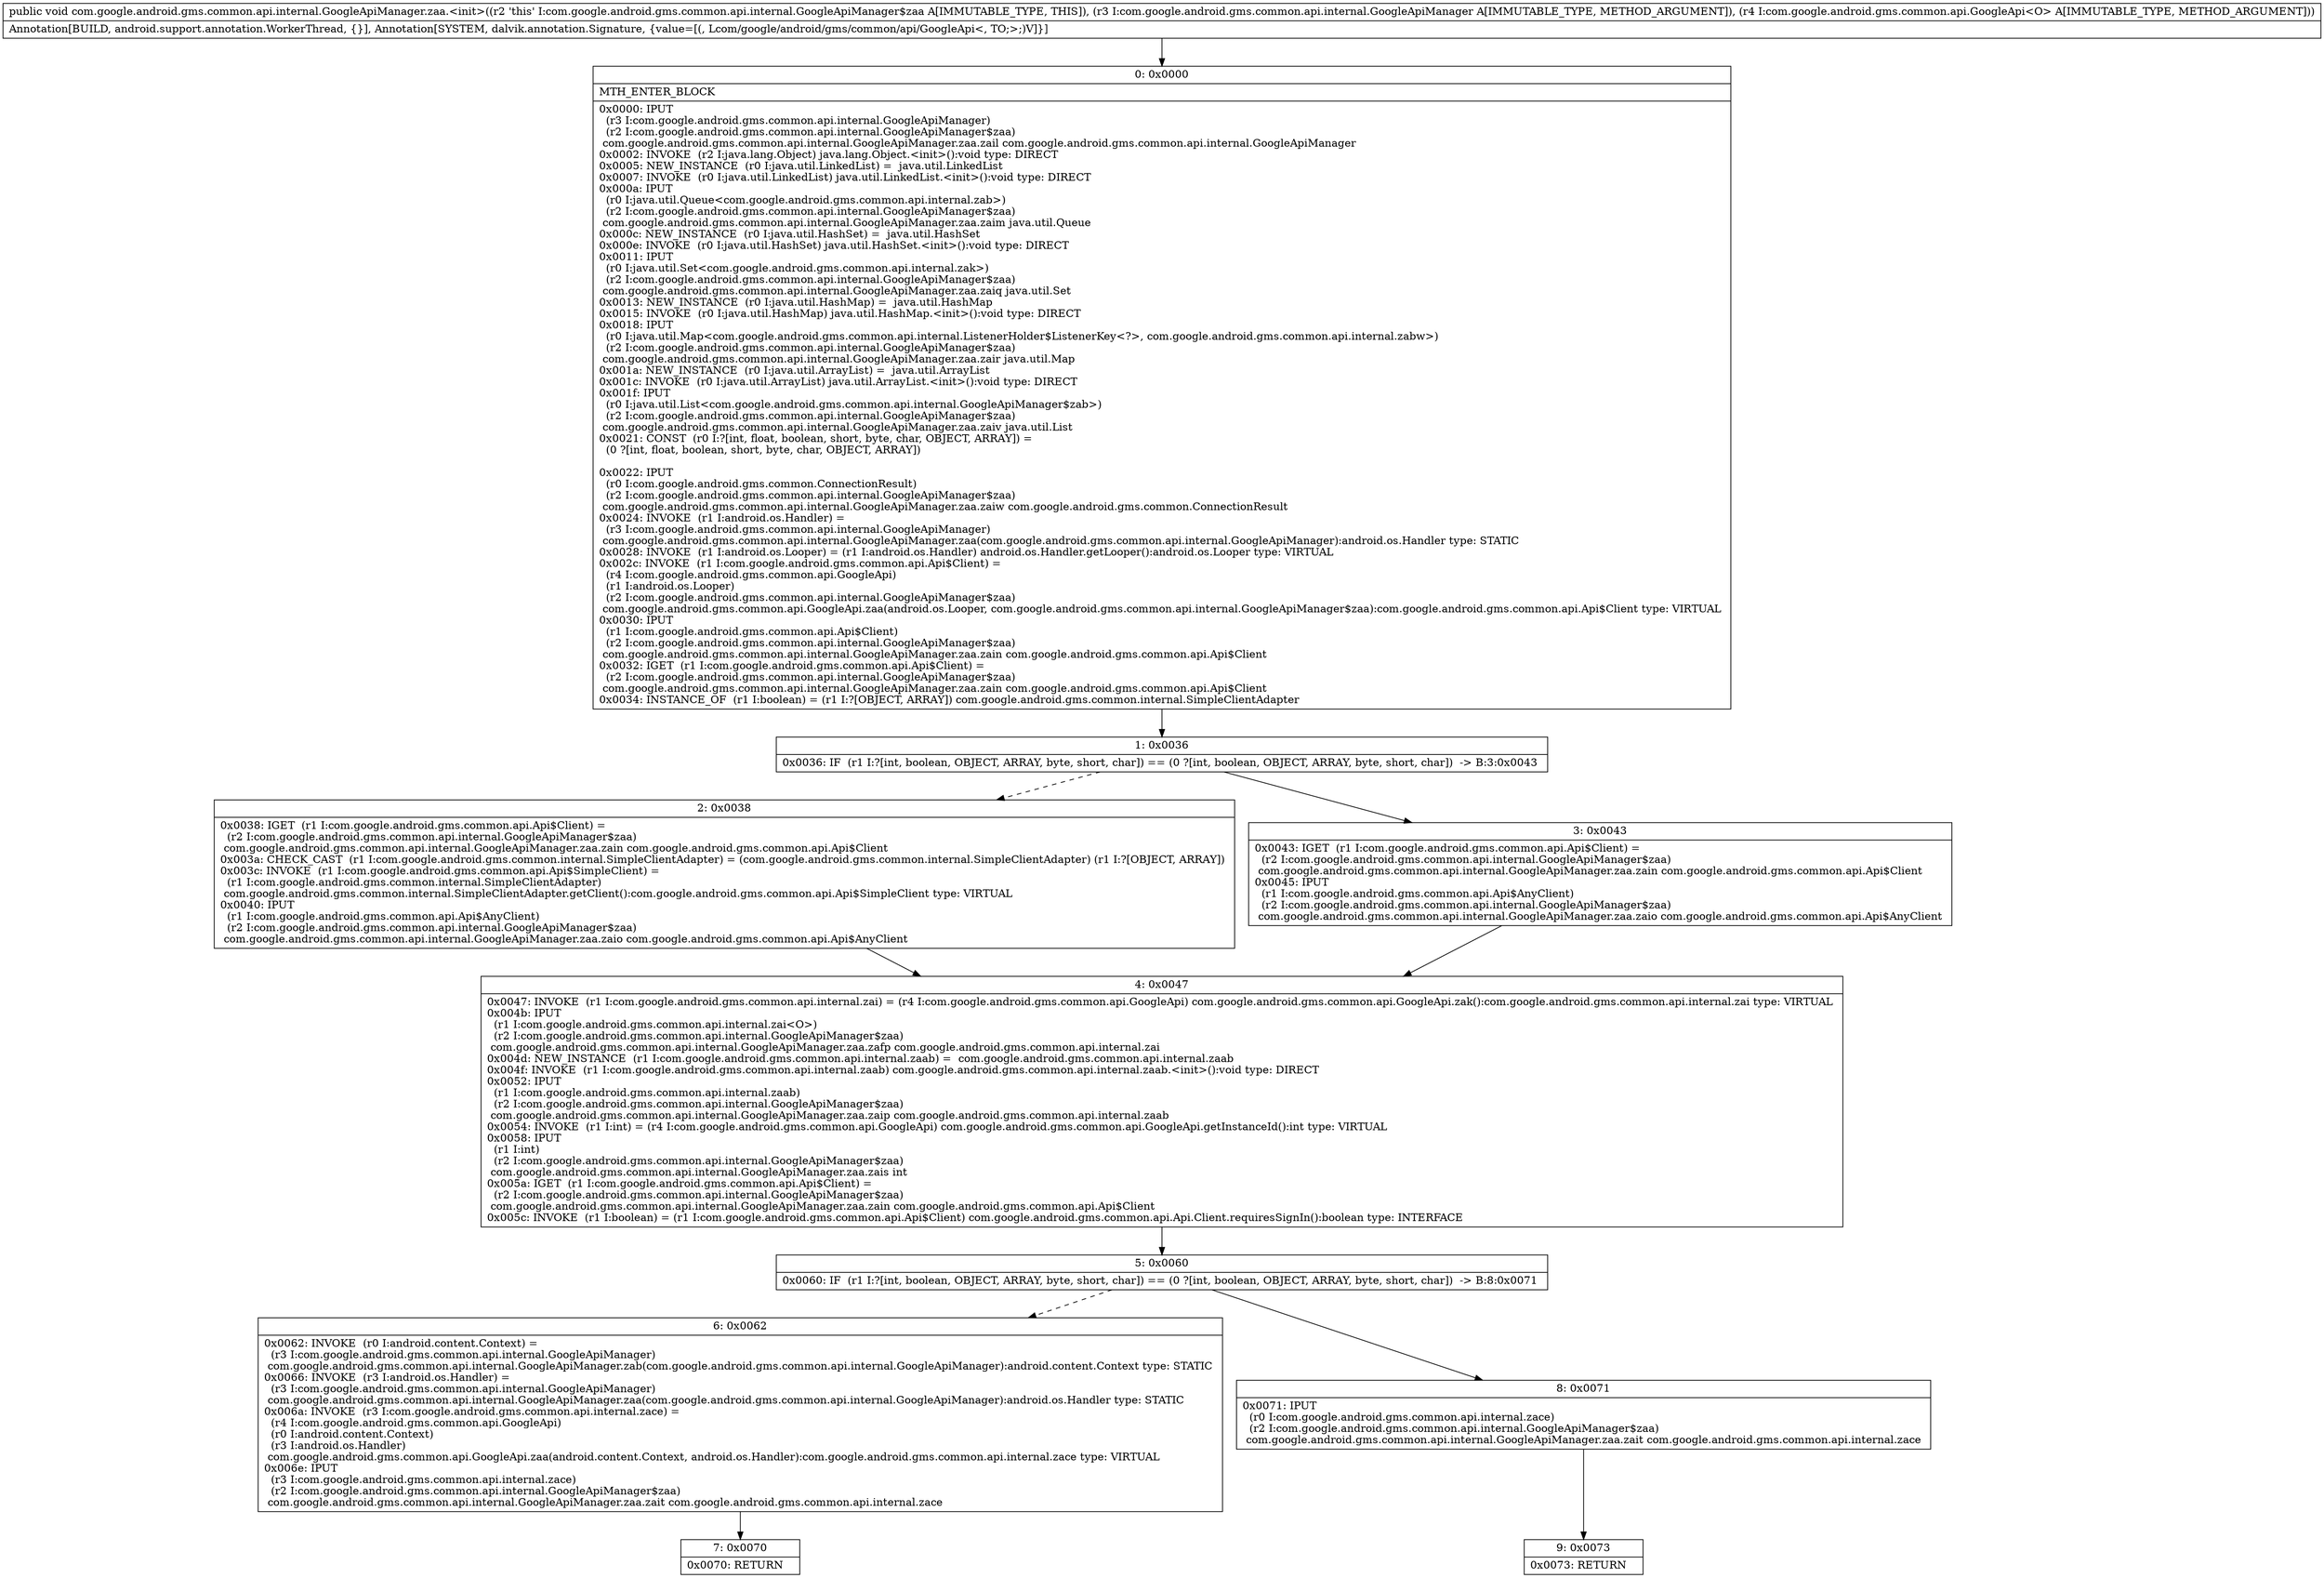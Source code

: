 digraph "CFG forcom.google.android.gms.common.api.internal.GoogleApiManager.zaa.\<init\>(Lcom\/google\/android\/gms\/common\/api\/internal\/GoogleApiManager;Lcom\/google\/android\/gms\/common\/api\/GoogleApi;)V" {
Node_0 [shape=record,label="{0\:\ 0x0000|MTH_ENTER_BLOCK\l|0x0000: IPUT  \l  (r3 I:com.google.android.gms.common.api.internal.GoogleApiManager)\l  (r2 I:com.google.android.gms.common.api.internal.GoogleApiManager$zaa)\l com.google.android.gms.common.api.internal.GoogleApiManager.zaa.zail com.google.android.gms.common.api.internal.GoogleApiManager \l0x0002: INVOKE  (r2 I:java.lang.Object) java.lang.Object.\<init\>():void type: DIRECT \l0x0005: NEW_INSTANCE  (r0 I:java.util.LinkedList) =  java.util.LinkedList \l0x0007: INVOKE  (r0 I:java.util.LinkedList) java.util.LinkedList.\<init\>():void type: DIRECT \l0x000a: IPUT  \l  (r0 I:java.util.Queue\<com.google.android.gms.common.api.internal.zab\>)\l  (r2 I:com.google.android.gms.common.api.internal.GoogleApiManager$zaa)\l com.google.android.gms.common.api.internal.GoogleApiManager.zaa.zaim java.util.Queue \l0x000c: NEW_INSTANCE  (r0 I:java.util.HashSet) =  java.util.HashSet \l0x000e: INVOKE  (r0 I:java.util.HashSet) java.util.HashSet.\<init\>():void type: DIRECT \l0x0011: IPUT  \l  (r0 I:java.util.Set\<com.google.android.gms.common.api.internal.zak\>)\l  (r2 I:com.google.android.gms.common.api.internal.GoogleApiManager$zaa)\l com.google.android.gms.common.api.internal.GoogleApiManager.zaa.zaiq java.util.Set \l0x0013: NEW_INSTANCE  (r0 I:java.util.HashMap) =  java.util.HashMap \l0x0015: INVOKE  (r0 I:java.util.HashMap) java.util.HashMap.\<init\>():void type: DIRECT \l0x0018: IPUT  \l  (r0 I:java.util.Map\<com.google.android.gms.common.api.internal.ListenerHolder$ListenerKey\<?\>, com.google.android.gms.common.api.internal.zabw\>)\l  (r2 I:com.google.android.gms.common.api.internal.GoogleApiManager$zaa)\l com.google.android.gms.common.api.internal.GoogleApiManager.zaa.zair java.util.Map \l0x001a: NEW_INSTANCE  (r0 I:java.util.ArrayList) =  java.util.ArrayList \l0x001c: INVOKE  (r0 I:java.util.ArrayList) java.util.ArrayList.\<init\>():void type: DIRECT \l0x001f: IPUT  \l  (r0 I:java.util.List\<com.google.android.gms.common.api.internal.GoogleApiManager$zab\>)\l  (r2 I:com.google.android.gms.common.api.internal.GoogleApiManager$zaa)\l com.google.android.gms.common.api.internal.GoogleApiManager.zaa.zaiv java.util.List \l0x0021: CONST  (r0 I:?[int, float, boolean, short, byte, char, OBJECT, ARRAY]) = \l  (0 ?[int, float, boolean, short, byte, char, OBJECT, ARRAY])\l \l0x0022: IPUT  \l  (r0 I:com.google.android.gms.common.ConnectionResult)\l  (r2 I:com.google.android.gms.common.api.internal.GoogleApiManager$zaa)\l com.google.android.gms.common.api.internal.GoogleApiManager.zaa.zaiw com.google.android.gms.common.ConnectionResult \l0x0024: INVOKE  (r1 I:android.os.Handler) = \l  (r3 I:com.google.android.gms.common.api.internal.GoogleApiManager)\l com.google.android.gms.common.api.internal.GoogleApiManager.zaa(com.google.android.gms.common.api.internal.GoogleApiManager):android.os.Handler type: STATIC \l0x0028: INVOKE  (r1 I:android.os.Looper) = (r1 I:android.os.Handler) android.os.Handler.getLooper():android.os.Looper type: VIRTUAL \l0x002c: INVOKE  (r1 I:com.google.android.gms.common.api.Api$Client) = \l  (r4 I:com.google.android.gms.common.api.GoogleApi)\l  (r1 I:android.os.Looper)\l  (r2 I:com.google.android.gms.common.api.internal.GoogleApiManager$zaa)\l com.google.android.gms.common.api.GoogleApi.zaa(android.os.Looper, com.google.android.gms.common.api.internal.GoogleApiManager$zaa):com.google.android.gms.common.api.Api$Client type: VIRTUAL \l0x0030: IPUT  \l  (r1 I:com.google.android.gms.common.api.Api$Client)\l  (r2 I:com.google.android.gms.common.api.internal.GoogleApiManager$zaa)\l com.google.android.gms.common.api.internal.GoogleApiManager.zaa.zain com.google.android.gms.common.api.Api$Client \l0x0032: IGET  (r1 I:com.google.android.gms.common.api.Api$Client) = \l  (r2 I:com.google.android.gms.common.api.internal.GoogleApiManager$zaa)\l com.google.android.gms.common.api.internal.GoogleApiManager.zaa.zain com.google.android.gms.common.api.Api$Client \l0x0034: INSTANCE_OF  (r1 I:boolean) = (r1 I:?[OBJECT, ARRAY]) com.google.android.gms.common.internal.SimpleClientAdapter \l}"];
Node_1 [shape=record,label="{1\:\ 0x0036|0x0036: IF  (r1 I:?[int, boolean, OBJECT, ARRAY, byte, short, char]) == (0 ?[int, boolean, OBJECT, ARRAY, byte, short, char])  \-\> B:3:0x0043 \l}"];
Node_2 [shape=record,label="{2\:\ 0x0038|0x0038: IGET  (r1 I:com.google.android.gms.common.api.Api$Client) = \l  (r2 I:com.google.android.gms.common.api.internal.GoogleApiManager$zaa)\l com.google.android.gms.common.api.internal.GoogleApiManager.zaa.zain com.google.android.gms.common.api.Api$Client \l0x003a: CHECK_CAST  (r1 I:com.google.android.gms.common.internal.SimpleClientAdapter) = (com.google.android.gms.common.internal.SimpleClientAdapter) (r1 I:?[OBJECT, ARRAY]) \l0x003c: INVOKE  (r1 I:com.google.android.gms.common.api.Api$SimpleClient) = \l  (r1 I:com.google.android.gms.common.internal.SimpleClientAdapter)\l com.google.android.gms.common.internal.SimpleClientAdapter.getClient():com.google.android.gms.common.api.Api$SimpleClient type: VIRTUAL \l0x0040: IPUT  \l  (r1 I:com.google.android.gms.common.api.Api$AnyClient)\l  (r2 I:com.google.android.gms.common.api.internal.GoogleApiManager$zaa)\l com.google.android.gms.common.api.internal.GoogleApiManager.zaa.zaio com.google.android.gms.common.api.Api$AnyClient \l}"];
Node_3 [shape=record,label="{3\:\ 0x0043|0x0043: IGET  (r1 I:com.google.android.gms.common.api.Api$Client) = \l  (r2 I:com.google.android.gms.common.api.internal.GoogleApiManager$zaa)\l com.google.android.gms.common.api.internal.GoogleApiManager.zaa.zain com.google.android.gms.common.api.Api$Client \l0x0045: IPUT  \l  (r1 I:com.google.android.gms.common.api.Api$AnyClient)\l  (r2 I:com.google.android.gms.common.api.internal.GoogleApiManager$zaa)\l com.google.android.gms.common.api.internal.GoogleApiManager.zaa.zaio com.google.android.gms.common.api.Api$AnyClient \l}"];
Node_4 [shape=record,label="{4\:\ 0x0047|0x0047: INVOKE  (r1 I:com.google.android.gms.common.api.internal.zai) = (r4 I:com.google.android.gms.common.api.GoogleApi) com.google.android.gms.common.api.GoogleApi.zak():com.google.android.gms.common.api.internal.zai type: VIRTUAL \l0x004b: IPUT  \l  (r1 I:com.google.android.gms.common.api.internal.zai\<O\>)\l  (r2 I:com.google.android.gms.common.api.internal.GoogleApiManager$zaa)\l com.google.android.gms.common.api.internal.GoogleApiManager.zaa.zafp com.google.android.gms.common.api.internal.zai \l0x004d: NEW_INSTANCE  (r1 I:com.google.android.gms.common.api.internal.zaab) =  com.google.android.gms.common.api.internal.zaab \l0x004f: INVOKE  (r1 I:com.google.android.gms.common.api.internal.zaab) com.google.android.gms.common.api.internal.zaab.\<init\>():void type: DIRECT \l0x0052: IPUT  \l  (r1 I:com.google.android.gms.common.api.internal.zaab)\l  (r2 I:com.google.android.gms.common.api.internal.GoogleApiManager$zaa)\l com.google.android.gms.common.api.internal.GoogleApiManager.zaa.zaip com.google.android.gms.common.api.internal.zaab \l0x0054: INVOKE  (r1 I:int) = (r4 I:com.google.android.gms.common.api.GoogleApi) com.google.android.gms.common.api.GoogleApi.getInstanceId():int type: VIRTUAL \l0x0058: IPUT  \l  (r1 I:int)\l  (r2 I:com.google.android.gms.common.api.internal.GoogleApiManager$zaa)\l com.google.android.gms.common.api.internal.GoogleApiManager.zaa.zais int \l0x005a: IGET  (r1 I:com.google.android.gms.common.api.Api$Client) = \l  (r2 I:com.google.android.gms.common.api.internal.GoogleApiManager$zaa)\l com.google.android.gms.common.api.internal.GoogleApiManager.zaa.zain com.google.android.gms.common.api.Api$Client \l0x005c: INVOKE  (r1 I:boolean) = (r1 I:com.google.android.gms.common.api.Api$Client) com.google.android.gms.common.api.Api.Client.requiresSignIn():boolean type: INTERFACE \l}"];
Node_5 [shape=record,label="{5\:\ 0x0060|0x0060: IF  (r1 I:?[int, boolean, OBJECT, ARRAY, byte, short, char]) == (0 ?[int, boolean, OBJECT, ARRAY, byte, short, char])  \-\> B:8:0x0071 \l}"];
Node_6 [shape=record,label="{6\:\ 0x0062|0x0062: INVOKE  (r0 I:android.content.Context) = \l  (r3 I:com.google.android.gms.common.api.internal.GoogleApiManager)\l com.google.android.gms.common.api.internal.GoogleApiManager.zab(com.google.android.gms.common.api.internal.GoogleApiManager):android.content.Context type: STATIC \l0x0066: INVOKE  (r3 I:android.os.Handler) = \l  (r3 I:com.google.android.gms.common.api.internal.GoogleApiManager)\l com.google.android.gms.common.api.internal.GoogleApiManager.zaa(com.google.android.gms.common.api.internal.GoogleApiManager):android.os.Handler type: STATIC \l0x006a: INVOKE  (r3 I:com.google.android.gms.common.api.internal.zace) = \l  (r4 I:com.google.android.gms.common.api.GoogleApi)\l  (r0 I:android.content.Context)\l  (r3 I:android.os.Handler)\l com.google.android.gms.common.api.GoogleApi.zaa(android.content.Context, android.os.Handler):com.google.android.gms.common.api.internal.zace type: VIRTUAL \l0x006e: IPUT  \l  (r3 I:com.google.android.gms.common.api.internal.zace)\l  (r2 I:com.google.android.gms.common.api.internal.GoogleApiManager$zaa)\l com.google.android.gms.common.api.internal.GoogleApiManager.zaa.zait com.google.android.gms.common.api.internal.zace \l}"];
Node_7 [shape=record,label="{7\:\ 0x0070|0x0070: RETURN   \l}"];
Node_8 [shape=record,label="{8\:\ 0x0071|0x0071: IPUT  \l  (r0 I:com.google.android.gms.common.api.internal.zace)\l  (r2 I:com.google.android.gms.common.api.internal.GoogleApiManager$zaa)\l com.google.android.gms.common.api.internal.GoogleApiManager.zaa.zait com.google.android.gms.common.api.internal.zace \l}"];
Node_9 [shape=record,label="{9\:\ 0x0073|0x0073: RETURN   \l}"];
MethodNode[shape=record,label="{public void com.google.android.gms.common.api.internal.GoogleApiManager.zaa.\<init\>((r2 'this' I:com.google.android.gms.common.api.internal.GoogleApiManager$zaa A[IMMUTABLE_TYPE, THIS]), (r3 I:com.google.android.gms.common.api.internal.GoogleApiManager A[IMMUTABLE_TYPE, METHOD_ARGUMENT]), (r4 I:com.google.android.gms.common.api.GoogleApi\<O\> A[IMMUTABLE_TYPE, METHOD_ARGUMENT]))  | Annotation[BUILD, android.support.annotation.WorkerThread, \{\}], Annotation[SYSTEM, dalvik.annotation.Signature, \{value=[(, Lcom\/google\/android\/gms\/common\/api\/GoogleApi\<, TO;\>;)V]\}]\l}"];
MethodNode -> Node_0;
Node_0 -> Node_1;
Node_1 -> Node_2[style=dashed];
Node_1 -> Node_3;
Node_2 -> Node_4;
Node_3 -> Node_4;
Node_4 -> Node_5;
Node_5 -> Node_6[style=dashed];
Node_5 -> Node_8;
Node_6 -> Node_7;
Node_8 -> Node_9;
}

